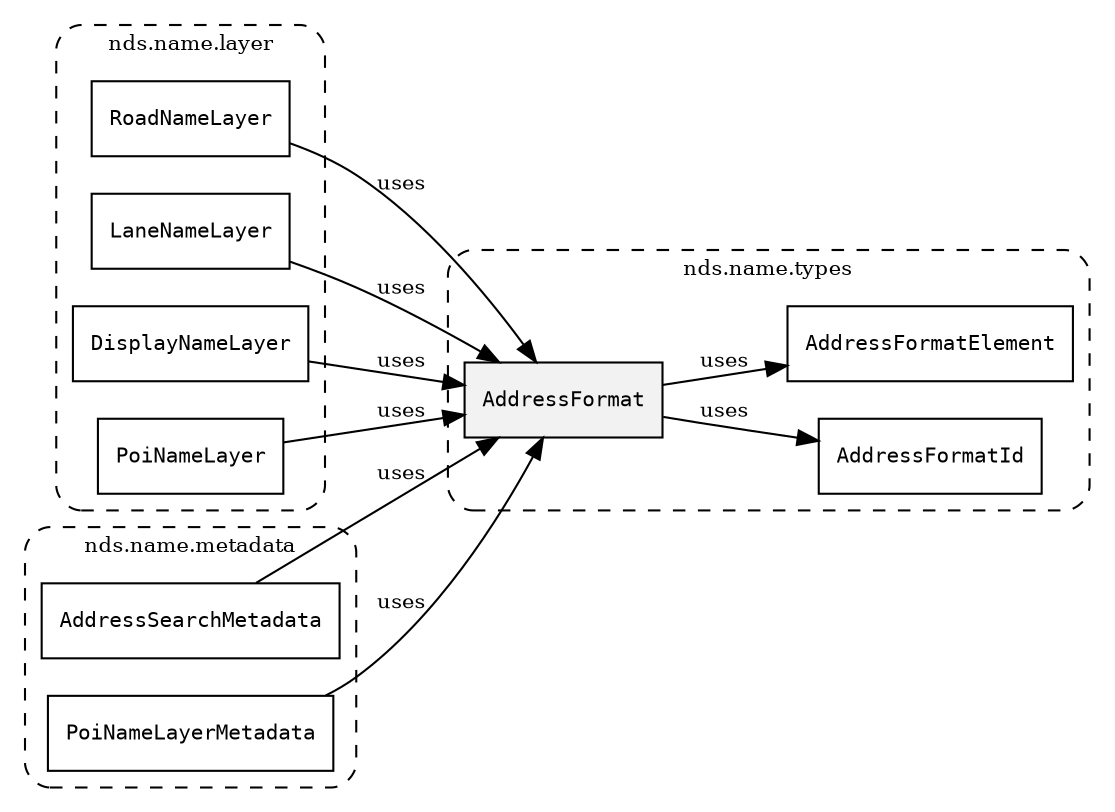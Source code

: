 /**
 * This dot file creates symbol collaboration diagram for AddressFormat.
 */
digraph ZSERIO
{
    node [shape=box, fontsize=10];
    rankdir="LR";
    fontsize=10;
    tooltip="AddressFormat collaboration diagram";

    subgraph "cluster_nds.name.types"
    {
        style="dashed, rounded";
        label="nds.name.types";
        tooltip="Package nds.name.types";
        href="../../../content/packages/nds.name.types.html#Package-nds-name-types";
        target="_parent";

        "AddressFormat" [style="filled", fillcolor="#0000000D", target="_parent", label=<<font face="monospace"><table align="center" border="0" cellspacing="0" cellpadding="0"><tr><td href="../../../content/packages/nds.name.types.html#Structure-AddressFormat" title="Structure defined in nds.name.types">AddressFormat</td></tr></table></font>>];
        "AddressFormatId" [target="_parent", label=<<font face="monospace"><table align="center" border="0" cellspacing="0" cellpadding="0"><tr><td href="../../../content/packages/nds.name.types.html#Subtype-AddressFormatId" title="Subtype defined in nds.name.types">AddressFormatId</td></tr></table></font>>];
        "AddressFormatElement" [target="_parent", label=<<font face="monospace"><table align="center" border="0" cellspacing="0" cellpadding="0"><tr><td href="../../../content/packages/nds.name.types.html#Structure-AddressFormatElement" title="Structure defined in nds.name.types">AddressFormatElement</td></tr></table></font>>];
    }

    subgraph "cluster_nds.name.layer"
    {
        style="dashed, rounded";
        label="nds.name.layer";
        tooltip="Package nds.name.layer";
        href="../../../content/packages/nds.name.layer.html#Package-nds-name-layer";
        target="_parent";

        "RoadNameLayer" [target="_parent", label=<<font face="monospace"><table align="center" border="0" cellspacing="0" cellpadding="0"><tr><td href="../../../content/packages/nds.name.layer.html#Structure-RoadNameLayer" title="Structure defined in nds.name.layer">RoadNameLayer</td></tr></table></font>>];
        "LaneNameLayer" [target="_parent", label=<<font face="monospace"><table align="center" border="0" cellspacing="0" cellpadding="0"><tr><td href="../../../content/packages/nds.name.layer.html#Structure-LaneNameLayer" title="Structure defined in nds.name.layer">LaneNameLayer</td></tr></table></font>>];
        "DisplayNameLayer" [target="_parent", label=<<font face="monospace"><table align="center" border="0" cellspacing="0" cellpadding="0"><tr><td href="../../../content/packages/nds.name.layer.html#Structure-DisplayNameLayer" title="Structure defined in nds.name.layer">DisplayNameLayer</td></tr></table></font>>];
        "PoiNameLayer" [target="_parent", label=<<font face="monospace"><table align="center" border="0" cellspacing="0" cellpadding="0"><tr><td href="../../../content/packages/nds.name.layer.html#Structure-PoiNameLayer" title="Structure defined in nds.name.layer">PoiNameLayer</td></tr></table></font>>];
    }

    subgraph "cluster_nds.name.metadata"
    {
        style="dashed, rounded";
        label="nds.name.metadata";
        tooltip="Package nds.name.metadata";
        href="../../../content/packages/nds.name.metadata.html#Package-nds-name-metadata";
        target="_parent";

        "AddressSearchMetadata" [target="_parent", label=<<font face="monospace"><table align="center" border="0" cellspacing="0" cellpadding="0"><tr><td href="../../../content/packages/nds.name.metadata.html#Structure-AddressSearchMetadata" title="Structure defined in nds.name.metadata">AddressSearchMetadata</td></tr></table></font>>];
        "PoiNameLayerMetadata" [target="_parent", label=<<font face="monospace"><table align="center" border="0" cellspacing="0" cellpadding="0"><tr><td href="../../../content/packages/nds.name.metadata.html#Structure-PoiNameLayerMetadata" title="Structure defined in nds.name.metadata">PoiNameLayerMetadata</td></tr></table></font>>];
    }

    "AddressFormat" -> "AddressFormatId" [label="uses", fontsize=10];
    "AddressFormat" -> "AddressFormatElement" [label="uses", fontsize=10];
    "RoadNameLayer" -> "AddressFormat" [label="uses", fontsize=10];
    "LaneNameLayer" -> "AddressFormat" [label="uses", fontsize=10];
    "DisplayNameLayer" -> "AddressFormat" [label="uses", fontsize=10];
    "PoiNameLayer" -> "AddressFormat" [label="uses", fontsize=10];
    "AddressSearchMetadata" -> "AddressFormat" [label="uses", fontsize=10];
    "PoiNameLayerMetadata" -> "AddressFormat" [label="uses", fontsize=10];
}
